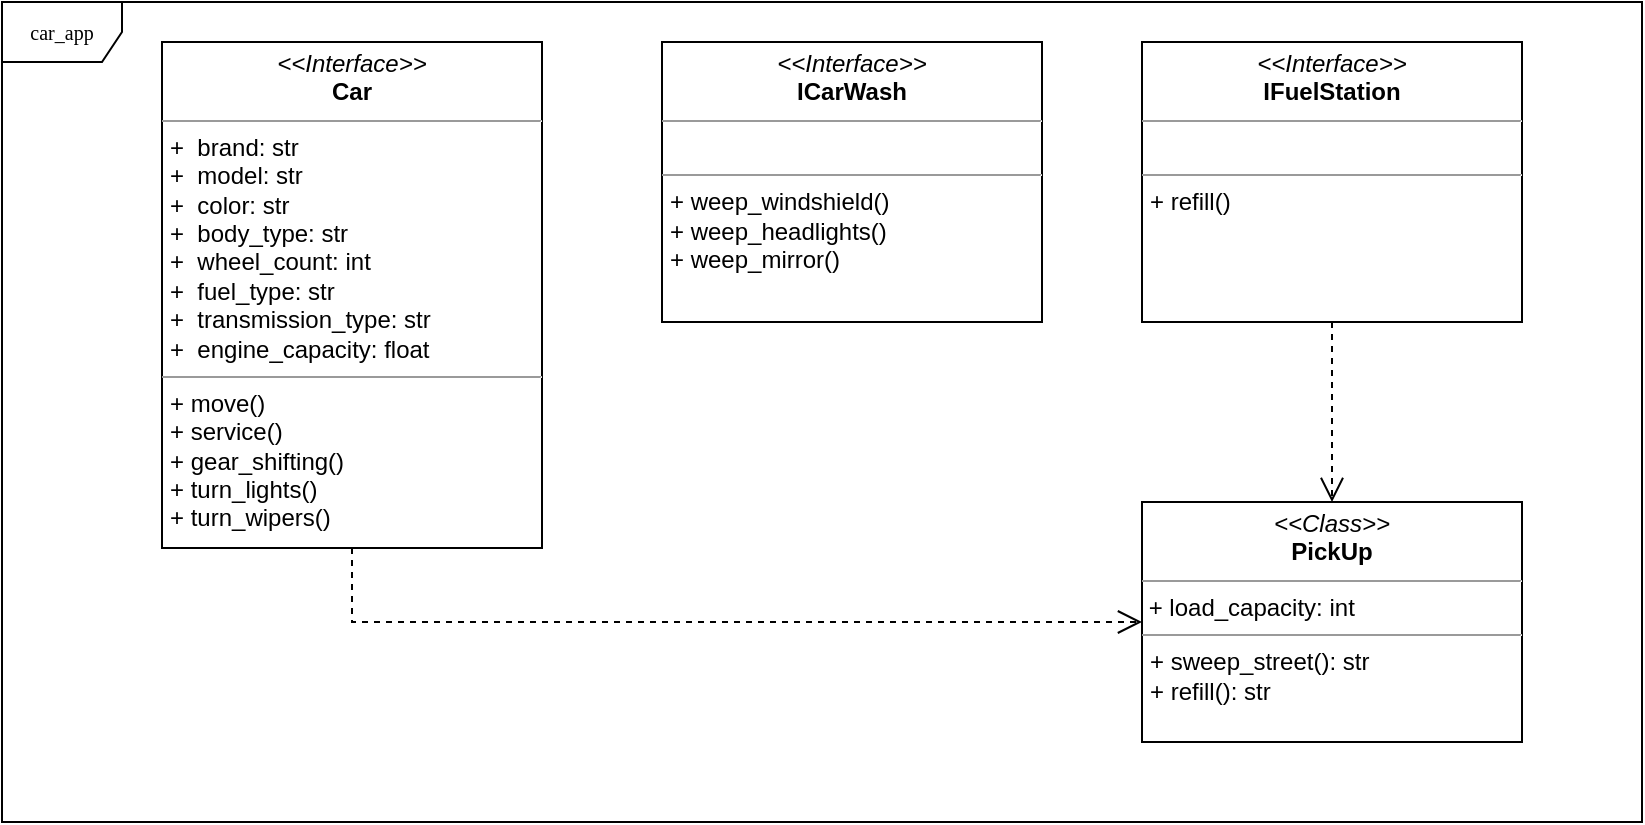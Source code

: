 <mxfile version="22.1.3" type="device">
  <diagram name="Page-1" id="c4acf3e9-155e-7222-9cf6-157b1a14988f">
    <mxGraphModel dx="890" dy="368" grid="1" gridSize="10" guides="1" tooltips="1" connect="1" arrows="1" fold="1" page="1" pageScale="1" pageWidth="850" pageHeight="1100" background="none" math="0" shadow="0">
      <root>
        <mxCell id="0" />
        <mxCell id="1" parent="0" />
        <mxCell id="17acba5748e5396b-1" value="car_app" style="shape=umlFrame;whiteSpace=wrap;html=1;rounded=0;shadow=0;comic=0;labelBackgroundColor=none;strokeWidth=1;fontFamily=Verdana;fontSize=10;align=center;" parent="1" vertex="1">
          <mxGeometry x="20" y="20" width="820" height="410" as="geometry" />
        </mxCell>
        <mxCell id="5d2195bd80daf111-21" style="edgeStyle=orthogonalEdgeStyle;rounded=0;html=1;labelBackgroundColor=none;startFill=0;endArrow=open;endFill=0;endSize=10;fontFamily=Verdana;fontSize=10;dashed=1;entryX=0;entryY=0.5;entryDx=0;entryDy=0;exitX=0.5;exitY=1;exitDx=0;exitDy=0;" parent="1" source="5d2195bd80daf111-18" target="WMDSZ3x2GdVp3NlJt7Bk-1" edge="1">
          <mxGeometry relative="1" as="geometry">
            <mxPoint x="350" y="97.034" as="targetPoint" />
          </mxGeometry>
        </mxCell>
        <mxCell id="5d2195bd80daf111-18" value="&lt;p style=&quot;margin:0px;margin-top:4px;text-align:center;&quot;&gt;&lt;i&gt;&amp;lt;&amp;lt;Interface&amp;gt;&amp;gt;&lt;/i&gt;&lt;br&gt;&lt;b&gt;Car&lt;/b&gt;&lt;/p&gt;&lt;hr size=&quot;1&quot;&gt;&lt;p style=&quot;margin:0px;margin-left:4px;&quot;&gt;+&amp;nbsp; brand: str&lt;/p&gt;&lt;p style=&quot;margin:0px;margin-left:4px;&quot;&gt;+&amp;nbsp; model: str&lt;/p&gt;&lt;p style=&quot;margin:0px;margin-left:4px;&quot;&gt;+&amp;nbsp; color: str&lt;/p&gt;&lt;p style=&quot;margin:0px;margin-left:4px;&quot;&gt;+&amp;nbsp; body_type: str&lt;/p&gt;&lt;p style=&quot;margin:0px;margin-left:4px;&quot;&gt;+&amp;nbsp; wheel_count: int&lt;/p&gt;&lt;p style=&quot;margin:0px;margin-left:4px;&quot;&gt;+&amp;nbsp; fuel_type: str&lt;/p&gt;&lt;p style=&quot;margin:0px;margin-left:4px;&quot;&gt;+&amp;nbsp; transmission_type: str&lt;/p&gt;&lt;p style=&quot;margin:0px;margin-left:4px;&quot;&gt;&lt;span style=&quot;background-color: initial;&quot;&gt;+&amp;nbsp; engine_capacity: float&lt;/span&gt;&lt;/p&gt;&lt;hr size=&quot;1&quot;&gt;&lt;p style=&quot;margin:0px;margin-left:4px;&quot;&gt;+&amp;nbsp;move()&lt;/p&gt;&lt;p style=&quot;margin:0px;margin-left:4px;&quot;&gt;+ service()&lt;/p&gt;&lt;p style=&quot;margin:0px;margin-left:4px;&quot;&gt;+ gear_shifting()&lt;/p&gt;&lt;p style=&quot;margin:0px;margin-left:4px;&quot;&gt;+ turn_lights()&lt;/p&gt;&lt;p style=&quot;margin:0px;margin-left:4px;&quot;&gt;&lt;span style=&quot;background-color: initial;&quot;&gt;+ turn_wipers&lt;/span&gt;()&lt;br&gt;&lt;/p&gt;" style="verticalAlign=top;align=left;overflow=fill;fontSize=12;fontFamily=Helvetica;html=1;rounded=0;shadow=0;comic=0;labelBackgroundColor=none;strokeWidth=1" parent="1" vertex="1">
          <mxGeometry x="100" y="40" width="190" height="253" as="geometry" />
        </mxCell>
        <mxCell id="5d2195bd80daf111-19" value="&lt;p style=&quot;margin:0px;margin-top:4px;text-align:center;&quot;&gt;&lt;i&gt;&amp;lt;&amp;lt;Interface&amp;gt;&amp;gt;&lt;/i&gt;&lt;br&gt;&lt;b&gt;ICarWash&lt;/b&gt;&lt;br&gt;&lt;/p&gt;&lt;hr size=&quot;1&quot;&gt;&lt;p style=&quot;margin:0px;margin-left:4px;&quot;&gt;&lt;br&gt;&lt;/p&gt;&lt;hr size=&quot;1&quot;&gt;&lt;p style=&quot;margin:0px;margin-left:4px;&quot;&gt;+ weep_windshield()&lt;br&gt;+ weep_headlights()&lt;/p&gt;&lt;p style=&quot;margin:0px;margin-left:4px;&quot;&gt;+&amp;nbsp;weep_mirror()&lt;/p&gt;" style="verticalAlign=top;align=left;overflow=fill;fontSize=12;fontFamily=Helvetica;html=1;rounded=0;shadow=0;comic=0;labelBackgroundColor=none;strokeWidth=1" parent="1" vertex="1">
          <mxGeometry x="350" y="40" width="190" height="140" as="geometry" />
        </mxCell>
        <mxCell id="5d2195bd80daf111-20" value="&lt;p style=&quot;margin:0px;margin-top:4px;text-align:center;&quot;&gt;&lt;i&gt;&amp;lt;&amp;lt;Interface&amp;gt;&amp;gt;&lt;/i&gt;&lt;br&gt;&lt;b&gt;IFuelStation&lt;/b&gt;&lt;br&gt;&lt;/p&gt;&lt;hr size=&quot;1&quot;&gt;&lt;p style=&quot;margin:0px;margin-left:4px;&quot;&gt;&lt;br&gt;&lt;/p&gt;&lt;hr size=&quot;1&quot;&gt;&lt;p style=&quot;margin:0px;margin-left:4px;&quot;&gt;+ refill()&lt;br&gt;&lt;br&gt;&lt;/p&gt;" style="verticalAlign=top;align=left;overflow=fill;fontSize=12;fontFamily=Helvetica;html=1;rounded=0;shadow=0;comic=0;labelBackgroundColor=none;strokeWidth=1" parent="1" vertex="1">
          <mxGeometry x="590" y="40" width="190" height="140" as="geometry" />
        </mxCell>
        <mxCell id="WMDSZ3x2GdVp3NlJt7Bk-1" value="&lt;p style=&quot;margin:0px;margin-top:4px;text-align:center;&quot;&gt;&lt;i&gt;&amp;lt;&amp;lt;Class&amp;gt;&amp;gt;&lt;/i&gt;&lt;br&gt;&lt;b&gt;PickUp&lt;/b&gt;&lt;br&gt;&lt;/p&gt;&lt;hr size=&quot;1&quot;&gt;&lt;p style=&quot;margin:0px;margin-left:4px;&quot;&gt;&lt;/p&gt;&amp;nbsp;+ load_capacity: int&lt;hr size=&quot;1&quot;&gt;&lt;p style=&quot;margin:0px;margin-left:4px;&quot;&gt;+&amp;nbsp;sweep_street&lt;span style=&quot;background-color: initial;&quot;&gt;(): str&lt;/span&gt;&lt;/p&gt;&lt;p style=&quot;margin:0px;margin-left:4px;&quot;&gt;+&amp;nbsp;refill(): str&lt;/p&gt;" style="verticalAlign=top;align=left;overflow=fill;fontSize=12;fontFamily=Helvetica;html=1;rounded=0;shadow=0;comic=0;labelBackgroundColor=none;strokeWidth=1" vertex="1" parent="1">
          <mxGeometry x="590" y="270" width="190" height="120" as="geometry" />
        </mxCell>
        <mxCell id="WMDSZ3x2GdVp3NlJt7Bk-2" style="edgeStyle=orthogonalEdgeStyle;rounded=0;html=1;labelBackgroundColor=none;startFill=0;endArrow=open;endFill=0;endSize=10;fontFamily=Verdana;fontSize=10;dashed=1;exitX=0.5;exitY=1;exitDx=0;exitDy=0;entryX=0.5;entryY=0;entryDx=0;entryDy=0;" edge="1" parent="1" source="5d2195bd80daf111-20" target="WMDSZ3x2GdVp3NlJt7Bk-1">
          <mxGeometry relative="1" as="geometry">
            <mxPoint x="270" y="286.97" as="sourcePoint" />
            <mxPoint x="370" y="170.004" as="targetPoint" />
          </mxGeometry>
        </mxCell>
      </root>
    </mxGraphModel>
  </diagram>
</mxfile>

